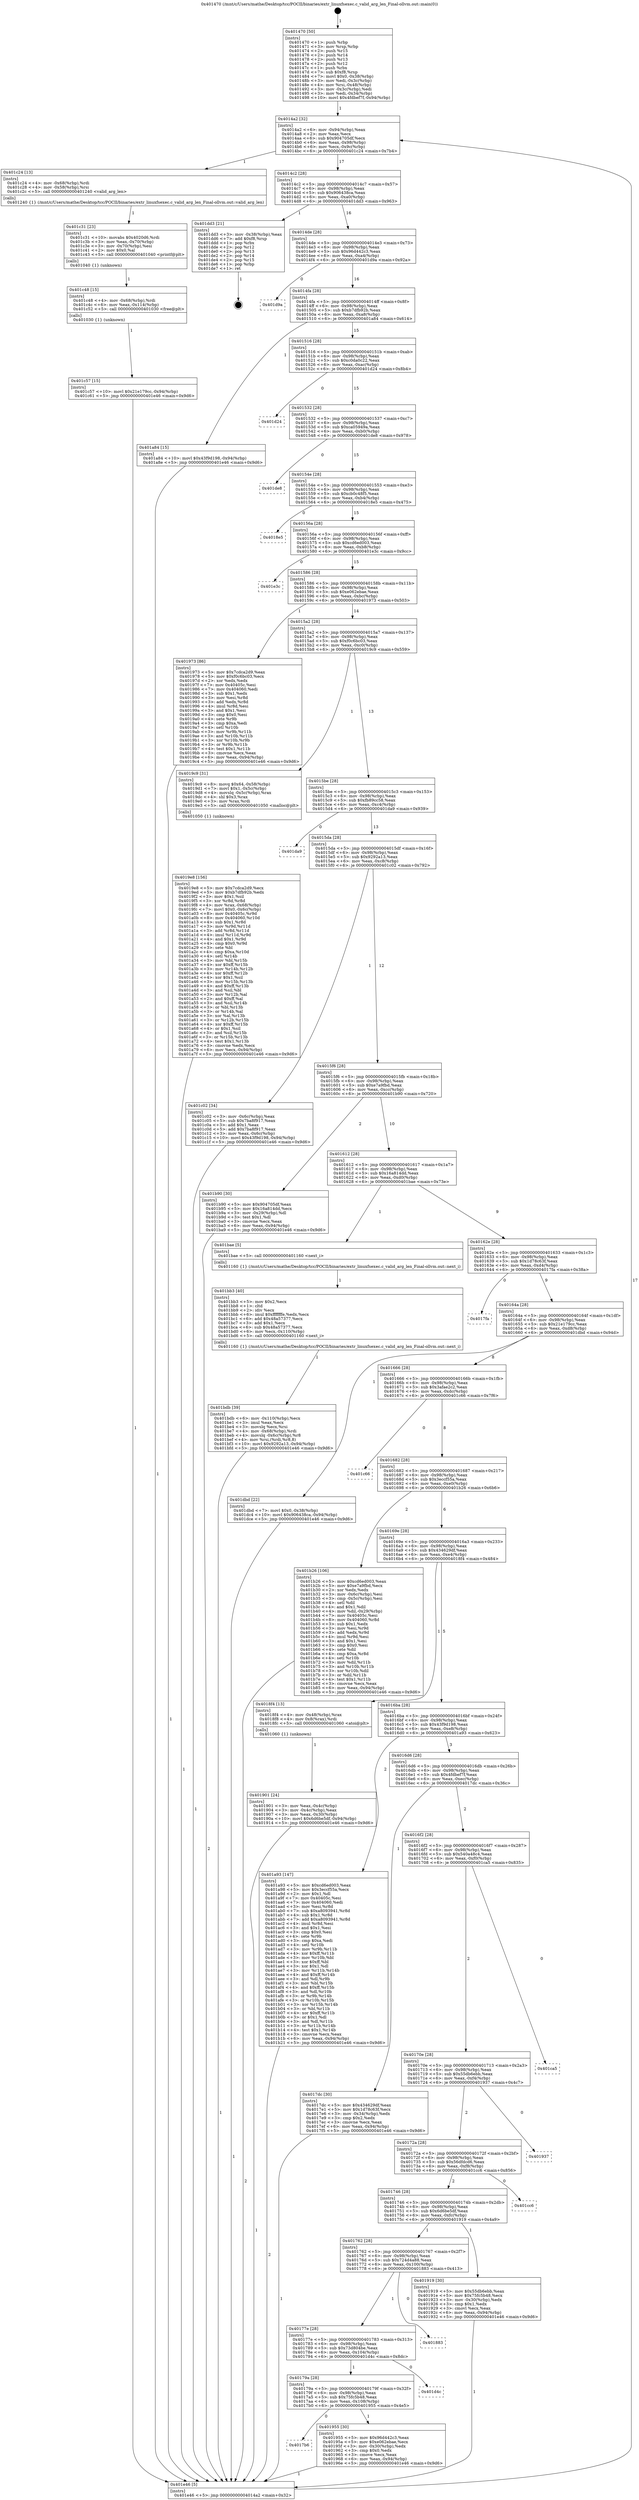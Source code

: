 digraph "0x401470" {
  label = "0x401470 (/mnt/c/Users/mathe/Desktop/tcc/POCII/binaries/extr_linuxfsexec.c_valid_arg_len_Final-ollvm.out::main(0))"
  labelloc = "t"
  node[shape=record]

  Entry [label="",width=0.3,height=0.3,shape=circle,fillcolor=black,style=filled]
  "0x4014a2" [label="{
     0x4014a2 [32]\l
     | [instrs]\l
     &nbsp;&nbsp;0x4014a2 \<+6\>: mov -0x94(%rbp),%eax\l
     &nbsp;&nbsp;0x4014a8 \<+2\>: mov %eax,%ecx\l
     &nbsp;&nbsp;0x4014aa \<+6\>: sub $0x904705df,%ecx\l
     &nbsp;&nbsp;0x4014b0 \<+6\>: mov %eax,-0x98(%rbp)\l
     &nbsp;&nbsp;0x4014b6 \<+6\>: mov %ecx,-0x9c(%rbp)\l
     &nbsp;&nbsp;0x4014bc \<+6\>: je 0000000000401c24 \<main+0x7b4\>\l
  }"]
  "0x401c24" [label="{
     0x401c24 [13]\l
     | [instrs]\l
     &nbsp;&nbsp;0x401c24 \<+4\>: mov -0x68(%rbp),%rdi\l
     &nbsp;&nbsp;0x401c28 \<+4\>: mov -0x58(%rbp),%rsi\l
     &nbsp;&nbsp;0x401c2c \<+5\>: call 0000000000401240 \<valid_arg_len\>\l
     | [calls]\l
     &nbsp;&nbsp;0x401240 \{1\} (/mnt/c/Users/mathe/Desktop/tcc/POCII/binaries/extr_linuxfsexec.c_valid_arg_len_Final-ollvm.out::valid_arg_len)\l
  }"]
  "0x4014c2" [label="{
     0x4014c2 [28]\l
     | [instrs]\l
     &nbsp;&nbsp;0x4014c2 \<+5\>: jmp 00000000004014c7 \<main+0x57\>\l
     &nbsp;&nbsp;0x4014c7 \<+6\>: mov -0x98(%rbp),%eax\l
     &nbsp;&nbsp;0x4014cd \<+5\>: sub $0x906438ca,%eax\l
     &nbsp;&nbsp;0x4014d2 \<+6\>: mov %eax,-0xa0(%rbp)\l
     &nbsp;&nbsp;0x4014d8 \<+6\>: je 0000000000401dd3 \<main+0x963\>\l
  }"]
  Exit [label="",width=0.3,height=0.3,shape=circle,fillcolor=black,style=filled,peripheries=2]
  "0x401dd3" [label="{
     0x401dd3 [21]\l
     | [instrs]\l
     &nbsp;&nbsp;0x401dd3 \<+3\>: mov -0x38(%rbp),%eax\l
     &nbsp;&nbsp;0x401dd6 \<+7\>: add $0xf8,%rsp\l
     &nbsp;&nbsp;0x401ddd \<+1\>: pop %rbx\l
     &nbsp;&nbsp;0x401dde \<+2\>: pop %r12\l
     &nbsp;&nbsp;0x401de0 \<+2\>: pop %r13\l
     &nbsp;&nbsp;0x401de2 \<+2\>: pop %r14\l
     &nbsp;&nbsp;0x401de4 \<+2\>: pop %r15\l
     &nbsp;&nbsp;0x401de6 \<+1\>: pop %rbp\l
     &nbsp;&nbsp;0x401de7 \<+1\>: ret\l
  }"]
  "0x4014de" [label="{
     0x4014de [28]\l
     | [instrs]\l
     &nbsp;&nbsp;0x4014de \<+5\>: jmp 00000000004014e3 \<main+0x73\>\l
     &nbsp;&nbsp;0x4014e3 \<+6\>: mov -0x98(%rbp),%eax\l
     &nbsp;&nbsp;0x4014e9 \<+5\>: sub $0x96d442c3,%eax\l
     &nbsp;&nbsp;0x4014ee \<+6\>: mov %eax,-0xa4(%rbp)\l
     &nbsp;&nbsp;0x4014f4 \<+6\>: je 0000000000401d9a \<main+0x92a\>\l
  }"]
  "0x401c57" [label="{
     0x401c57 [15]\l
     | [instrs]\l
     &nbsp;&nbsp;0x401c57 \<+10\>: movl $0x21e179cc,-0x94(%rbp)\l
     &nbsp;&nbsp;0x401c61 \<+5\>: jmp 0000000000401e46 \<main+0x9d6\>\l
  }"]
  "0x401d9a" [label="{
     0x401d9a\l
  }", style=dashed]
  "0x4014fa" [label="{
     0x4014fa [28]\l
     | [instrs]\l
     &nbsp;&nbsp;0x4014fa \<+5\>: jmp 00000000004014ff \<main+0x8f\>\l
     &nbsp;&nbsp;0x4014ff \<+6\>: mov -0x98(%rbp),%eax\l
     &nbsp;&nbsp;0x401505 \<+5\>: sub $0xb7dfb92b,%eax\l
     &nbsp;&nbsp;0x40150a \<+6\>: mov %eax,-0xa8(%rbp)\l
     &nbsp;&nbsp;0x401510 \<+6\>: je 0000000000401a84 \<main+0x614\>\l
  }"]
  "0x401c48" [label="{
     0x401c48 [15]\l
     | [instrs]\l
     &nbsp;&nbsp;0x401c48 \<+4\>: mov -0x68(%rbp),%rdi\l
     &nbsp;&nbsp;0x401c4c \<+6\>: mov %eax,-0x114(%rbp)\l
     &nbsp;&nbsp;0x401c52 \<+5\>: call 0000000000401030 \<free@plt\>\l
     | [calls]\l
     &nbsp;&nbsp;0x401030 \{1\} (unknown)\l
  }"]
  "0x401a84" [label="{
     0x401a84 [15]\l
     | [instrs]\l
     &nbsp;&nbsp;0x401a84 \<+10\>: movl $0x43f9d198,-0x94(%rbp)\l
     &nbsp;&nbsp;0x401a8e \<+5\>: jmp 0000000000401e46 \<main+0x9d6\>\l
  }"]
  "0x401516" [label="{
     0x401516 [28]\l
     | [instrs]\l
     &nbsp;&nbsp;0x401516 \<+5\>: jmp 000000000040151b \<main+0xab\>\l
     &nbsp;&nbsp;0x40151b \<+6\>: mov -0x98(%rbp),%eax\l
     &nbsp;&nbsp;0x401521 \<+5\>: sub $0xc0da0c22,%eax\l
     &nbsp;&nbsp;0x401526 \<+6\>: mov %eax,-0xac(%rbp)\l
     &nbsp;&nbsp;0x40152c \<+6\>: je 0000000000401d24 \<main+0x8b4\>\l
  }"]
  "0x401c31" [label="{
     0x401c31 [23]\l
     | [instrs]\l
     &nbsp;&nbsp;0x401c31 \<+10\>: movabs $0x4020d6,%rdi\l
     &nbsp;&nbsp;0x401c3b \<+3\>: mov %eax,-0x70(%rbp)\l
     &nbsp;&nbsp;0x401c3e \<+3\>: mov -0x70(%rbp),%esi\l
     &nbsp;&nbsp;0x401c41 \<+2\>: mov $0x0,%al\l
     &nbsp;&nbsp;0x401c43 \<+5\>: call 0000000000401040 \<printf@plt\>\l
     | [calls]\l
     &nbsp;&nbsp;0x401040 \{1\} (unknown)\l
  }"]
  "0x401d24" [label="{
     0x401d24\l
  }", style=dashed]
  "0x401532" [label="{
     0x401532 [28]\l
     | [instrs]\l
     &nbsp;&nbsp;0x401532 \<+5\>: jmp 0000000000401537 \<main+0xc7\>\l
     &nbsp;&nbsp;0x401537 \<+6\>: mov -0x98(%rbp),%eax\l
     &nbsp;&nbsp;0x40153d \<+5\>: sub $0xca05949a,%eax\l
     &nbsp;&nbsp;0x401542 \<+6\>: mov %eax,-0xb0(%rbp)\l
     &nbsp;&nbsp;0x401548 \<+6\>: je 0000000000401de8 \<main+0x978\>\l
  }"]
  "0x401bdb" [label="{
     0x401bdb [39]\l
     | [instrs]\l
     &nbsp;&nbsp;0x401bdb \<+6\>: mov -0x110(%rbp),%ecx\l
     &nbsp;&nbsp;0x401be1 \<+3\>: imul %eax,%ecx\l
     &nbsp;&nbsp;0x401be4 \<+3\>: movslq %ecx,%rsi\l
     &nbsp;&nbsp;0x401be7 \<+4\>: mov -0x68(%rbp),%rdi\l
     &nbsp;&nbsp;0x401beb \<+4\>: movslq -0x6c(%rbp),%r8\l
     &nbsp;&nbsp;0x401bef \<+4\>: mov %rsi,(%rdi,%r8,8)\l
     &nbsp;&nbsp;0x401bf3 \<+10\>: movl $0x9292a13,-0x94(%rbp)\l
     &nbsp;&nbsp;0x401bfd \<+5\>: jmp 0000000000401e46 \<main+0x9d6\>\l
  }"]
  "0x401de8" [label="{
     0x401de8\l
  }", style=dashed]
  "0x40154e" [label="{
     0x40154e [28]\l
     | [instrs]\l
     &nbsp;&nbsp;0x40154e \<+5\>: jmp 0000000000401553 \<main+0xe3\>\l
     &nbsp;&nbsp;0x401553 \<+6\>: mov -0x98(%rbp),%eax\l
     &nbsp;&nbsp;0x401559 \<+5\>: sub $0xcb0c48f5,%eax\l
     &nbsp;&nbsp;0x40155e \<+6\>: mov %eax,-0xb4(%rbp)\l
     &nbsp;&nbsp;0x401564 \<+6\>: je 00000000004018e5 \<main+0x475\>\l
  }"]
  "0x401bb3" [label="{
     0x401bb3 [40]\l
     | [instrs]\l
     &nbsp;&nbsp;0x401bb3 \<+5\>: mov $0x2,%ecx\l
     &nbsp;&nbsp;0x401bb8 \<+1\>: cltd\l
     &nbsp;&nbsp;0x401bb9 \<+2\>: idiv %ecx\l
     &nbsp;&nbsp;0x401bbb \<+6\>: imul $0xfffffffe,%edx,%ecx\l
     &nbsp;&nbsp;0x401bc1 \<+6\>: add $0x48a57377,%ecx\l
     &nbsp;&nbsp;0x401bc7 \<+3\>: add $0x1,%ecx\l
     &nbsp;&nbsp;0x401bca \<+6\>: sub $0x48a57377,%ecx\l
     &nbsp;&nbsp;0x401bd0 \<+6\>: mov %ecx,-0x110(%rbp)\l
     &nbsp;&nbsp;0x401bd6 \<+5\>: call 0000000000401160 \<next_i\>\l
     | [calls]\l
     &nbsp;&nbsp;0x401160 \{1\} (/mnt/c/Users/mathe/Desktop/tcc/POCII/binaries/extr_linuxfsexec.c_valid_arg_len_Final-ollvm.out::next_i)\l
  }"]
  "0x4018e5" [label="{
     0x4018e5\l
  }", style=dashed]
  "0x40156a" [label="{
     0x40156a [28]\l
     | [instrs]\l
     &nbsp;&nbsp;0x40156a \<+5\>: jmp 000000000040156f \<main+0xff\>\l
     &nbsp;&nbsp;0x40156f \<+6\>: mov -0x98(%rbp),%eax\l
     &nbsp;&nbsp;0x401575 \<+5\>: sub $0xcd6ed003,%eax\l
     &nbsp;&nbsp;0x40157a \<+6\>: mov %eax,-0xb8(%rbp)\l
     &nbsp;&nbsp;0x401580 \<+6\>: je 0000000000401e3c \<main+0x9cc\>\l
  }"]
  "0x4019e8" [label="{
     0x4019e8 [156]\l
     | [instrs]\l
     &nbsp;&nbsp;0x4019e8 \<+5\>: mov $0x7cdca2d9,%ecx\l
     &nbsp;&nbsp;0x4019ed \<+5\>: mov $0xb7dfb92b,%edx\l
     &nbsp;&nbsp;0x4019f2 \<+3\>: mov $0x1,%sil\l
     &nbsp;&nbsp;0x4019f5 \<+3\>: xor %r8d,%r8d\l
     &nbsp;&nbsp;0x4019f8 \<+4\>: mov %rax,-0x68(%rbp)\l
     &nbsp;&nbsp;0x4019fc \<+7\>: movl $0x0,-0x6c(%rbp)\l
     &nbsp;&nbsp;0x401a03 \<+8\>: mov 0x40405c,%r9d\l
     &nbsp;&nbsp;0x401a0b \<+8\>: mov 0x404060,%r10d\l
     &nbsp;&nbsp;0x401a13 \<+4\>: sub $0x1,%r8d\l
     &nbsp;&nbsp;0x401a17 \<+3\>: mov %r9d,%r11d\l
     &nbsp;&nbsp;0x401a1a \<+3\>: add %r8d,%r11d\l
     &nbsp;&nbsp;0x401a1d \<+4\>: imul %r11d,%r9d\l
     &nbsp;&nbsp;0x401a21 \<+4\>: and $0x1,%r9d\l
     &nbsp;&nbsp;0x401a25 \<+4\>: cmp $0x0,%r9d\l
     &nbsp;&nbsp;0x401a29 \<+3\>: sete %bl\l
     &nbsp;&nbsp;0x401a2c \<+4\>: cmp $0xa,%r10d\l
     &nbsp;&nbsp;0x401a30 \<+4\>: setl %r14b\l
     &nbsp;&nbsp;0x401a34 \<+3\>: mov %bl,%r15b\l
     &nbsp;&nbsp;0x401a37 \<+4\>: xor $0xff,%r15b\l
     &nbsp;&nbsp;0x401a3b \<+3\>: mov %r14b,%r12b\l
     &nbsp;&nbsp;0x401a3e \<+4\>: xor $0xff,%r12b\l
     &nbsp;&nbsp;0x401a42 \<+4\>: xor $0x1,%sil\l
     &nbsp;&nbsp;0x401a46 \<+3\>: mov %r15b,%r13b\l
     &nbsp;&nbsp;0x401a49 \<+4\>: and $0xff,%r13b\l
     &nbsp;&nbsp;0x401a4d \<+3\>: and %sil,%bl\l
     &nbsp;&nbsp;0x401a50 \<+3\>: mov %r12b,%al\l
     &nbsp;&nbsp;0x401a53 \<+2\>: and $0xff,%al\l
     &nbsp;&nbsp;0x401a55 \<+3\>: and %sil,%r14b\l
     &nbsp;&nbsp;0x401a58 \<+3\>: or %bl,%r13b\l
     &nbsp;&nbsp;0x401a5b \<+3\>: or %r14b,%al\l
     &nbsp;&nbsp;0x401a5e \<+3\>: xor %al,%r13b\l
     &nbsp;&nbsp;0x401a61 \<+3\>: or %r12b,%r15b\l
     &nbsp;&nbsp;0x401a64 \<+4\>: xor $0xff,%r15b\l
     &nbsp;&nbsp;0x401a68 \<+4\>: or $0x1,%sil\l
     &nbsp;&nbsp;0x401a6c \<+3\>: and %sil,%r15b\l
     &nbsp;&nbsp;0x401a6f \<+3\>: or %r15b,%r13b\l
     &nbsp;&nbsp;0x401a72 \<+4\>: test $0x1,%r13b\l
     &nbsp;&nbsp;0x401a76 \<+3\>: cmovne %edx,%ecx\l
     &nbsp;&nbsp;0x401a79 \<+6\>: mov %ecx,-0x94(%rbp)\l
     &nbsp;&nbsp;0x401a7f \<+5\>: jmp 0000000000401e46 \<main+0x9d6\>\l
  }"]
  "0x401e3c" [label="{
     0x401e3c\l
  }", style=dashed]
  "0x401586" [label="{
     0x401586 [28]\l
     | [instrs]\l
     &nbsp;&nbsp;0x401586 \<+5\>: jmp 000000000040158b \<main+0x11b\>\l
     &nbsp;&nbsp;0x40158b \<+6\>: mov -0x98(%rbp),%eax\l
     &nbsp;&nbsp;0x401591 \<+5\>: sub $0xe062ebae,%eax\l
     &nbsp;&nbsp;0x401596 \<+6\>: mov %eax,-0xbc(%rbp)\l
     &nbsp;&nbsp;0x40159c \<+6\>: je 0000000000401973 \<main+0x503\>\l
  }"]
  "0x4017b6" [label="{
     0x4017b6\l
  }", style=dashed]
  "0x401973" [label="{
     0x401973 [86]\l
     | [instrs]\l
     &nbsp;&nbsp;0x401973 \<+5\>: mov $0x7cdca2d9,%eax\l
     &nbsp;&nbsp;0x401978 \<+5\>: mov $0xf0c6bc03,%ecx\l
     &nbsp;&nbsp;0x40197d \<+2\>: xor %edx,%edx\l
     &nbsp;&nbsp;0x40197f \<+7\>: mov 0x40405c,%esi\l
     &nbsp;&nbsp;0x401986 \<+7\>: mov 0x404060,%edi\l
     &nbsp;&nbsp;0x40198d \<+3\>: sub $0x1,%edx\l
     &nbsp;&nbsp;0x401990 \<+3\>: mov %esi,%r8d\l
     &nbsp;&nbsp;0x401993 \<+3\>: add %edx,%r8d\l
     &nbsp;&nbsp;0x401996 \<+4\>: imul %r8d,%esi\l
     &nbsp;&nbsp;0x40199a \<+3\>: and $0x1,%esi\l
     &nbsp;&nbsp;0x40199d \<+3\>: cmp $0x0,%esi\l
     &nbsp;&nbsp;0x4019a0 \<+4\>: sete %r9b\l
     &nbsp;&nbsp;0x4019a4 \<+3\>: cmp $0xa,%edi\l
     &nbsp;&nbsp;0x4019a7 \<+4\>: setl %r10b\l
     &nbsp;&nbsp;0x4019ab \<+3\>: mov %r9b,%r11b\l
     &nbsp;&nbsp;0x4019ae \<+3\>: and %r10b,%r11b\l
     &nbsp;&nbsp;0x4019b1 \<+3\>: xor %r10b,%r9b\l
     &nbsp;&nbsp;0x4019b4 \<+3\>: or %r9b,%r11b\l
     &nbsp;&nbsp;0x4019b7 \<+4\>: test $0x1,%r11b\l
     &nbsp;&nbsp;0x4019bb \<+3\>: cmovne %ecx,%eax\l
     &nbsp;&nbsp;0x4019be \<+6\>: mov %eax,-0x94(%rbp)\l
     &nbsp;&nbsp;0x4019c4 \<+5\>: jmp 0000000000401e46 \<main+0x9d6\>\l
  }"]
  "0x4015a2" [label="{
     0x4015a2 [28]\l
     | [instrs]\l
     &nbsp;&nbsp;0x4015a2 \<+5\>: jmp 00000000004015a7 \<main+0x137\>\l
     &nbsp;&nbsp;0x4015a7 \<+6\>: mov -0x98(%rbp),%eax\l
     &nbsp;&nbsp;0x4015ad \<+5\>: sub $0xf0c6bc03,%eax\l
     &nbsp;&nbsp;0x4015b2 \<+6\>: mov %eax,-0xc0(%rbp)\l
     &nbsp;&nbsp;0x4015b8 \<+6\>: je 00000000004019c9 \<main+0x559\>\l
  }"]
  "0x401955" [label="{
     0x401955 [30]\l
     | [instrs]\l
     &nbsp;&nbsp;0x401955 \<+5\>: mov $0x96d442c3,%eax\l
     &nbsp;&nbsp;0x40195a \<+5\>: mov $0xe062ebae,%ecx\l
     &nbsp;&nbsp;0x40195f \<+3\>: mov -0x30(%rbp),%edx\l
     &nbsp;&nbsp;0x401962 \<+3\>: cmp $0x0,%edx\l
     &nbsp;&nbsp;0x401965 \<+3\>: cmove %ecx,%eax\l
     &nbsp;&nbsp;0x401968 \<+6\>: mov %eax,-0x94(%rbp)\l
     &nbsp;&nbsp;0x40196e \<+5\>: jmp 0000000000401e46 \<main+0x9d6\>\l
  }"]
  "0x4019c9" [label="{
     0x4019c9 [31]\l
     | [instrs]\l
     &nbsp;&nbsp;0x4019c9 \<+8\>: movq $0x64,-0x58(%rbp)\l
     &nbsp;&nbsp;0x4019d1 \<+7\>: movl $0x1,-0x5c(%rbp)\l
     &nbsp;&nbsp;0x4019d8 \<+4\>: movslq -0x5c(%rbp),%rax\l
     &nbsp;&nbsp;0x4019dc \<+4\>: shl $0x3,%rax\l
     &nbsp;&nbsp;0x4019e0 \<+3\>: mov %rax,%rdi\l
     &nbsp;&nbsp;0x4019e3 \<+5\>: call 0000000000401050 \<malloc@plt\>\l
     | [calls]\l
     &nbsp;&nbsp;0x401050 \{1\} (unknown)\l
  }"]
  "0x4015be" [label="{
     0x4015be [28]\l
     | [instrs]\l
     &nbsp;&nbsp;0x4015be \<+5\>: jmp 00000000004015c3 \<main+0x153\>\l
     &nbsp;&nbsp;0x4015c3 \<+6\>: mov -0x98(%rbp),%eax\l
     &nbsp;&nbsp;0x4015c9 \<+5\>: sub $0xfb89cc58,%eax\l
     &nbsp;&nbsp;0x4015ce \<+6\>: mov %eax,-0xc4(%rbp)\l
     &nbsp;&nbsp;0x4015d4 \<+6\>: je 0000000000401da9 \<main+0x939\>\l
  }"]
  "0x40179a" [label="{
     0x40179a [28]\l
     | [instrs]\l
     &nbsp;&nbsp;0x40179a \<+5\>: jmp 000000000040179f \<main+0x32f\>\l
     &nbsp;&nbsp;0x40179f \<+6\>: mov -0x98(%rbp),%eax\l
     &nbsp;&nbsp;0x4017a5 \<+5\>: sub $0x75fc5b48,%eax\l
     &nbsp;&nbsp;0x4017aa \<+6\>: mov %eax,-0x108(%rbp)\l
     &nbsp;&nbsp;0x4017b0 \<+6\>: je 0000000000401955 \<main+0x4e5\>\l
  }"]
  "0x401da9" [label="{
     0x401da9\l
  }", style=dashed]
  "0x4015da" [label="{
     0x4015da [28]\l
     | [instrs]\l
     &nbsp;&nbsp;0x4015da \<+5\>: jmp 00000000004015df \<main+0x16f\>\l
     &nbsp;&nbsp;0x4015df \<+6\>: mov -0x98(%rbp),%eax\l
     &nbsp;&nbsp;0x4015e5 \<+5\>: sub $0x9292a13,%eax\l
     &nbsp;&nbsp;0x4015ea \<+6\>: mov %eax,-0xc8(%rbp)\l
     &nbsp;&nbsp;0x4015f0 \<+6\>: je 0000000000401c02 \<main+0x792\>\l
  }"]
  "0x401d4c" [label="{
     0x401d4c\l
  }", style=dashed]
  "0x401c02" [label="{
     0x401c02 [34]\l
     | [instrs]\l
     &nbsp;&nbsp;0x401c02 \<+3\>: mov -0x6c(%rbp),%eax\l
     &nbsp;&nbsp;0x401c05 \<+5\>: sub $0x7ba8f917,%eax\l
     &nbsp;&nbsp;0x401c0a \<+3\>: add $0x1,%eax\l
     &nbsp;&nbsp;0x401c0d \<+5\>: add $0x7ba8f917,%eax\l
     &nbsp;&nbsp;0x401c12 \<+3\>: mov %eax,-0x6c(%rbp)\l
     &nbsp;&nbsp;0x401c15 \<+10\>: movl $0x43f9d198,-0x94(%rbp)\l
     &nbsp;&nbsp;0x401c1f \<+5\>: jmp 0000000000401e46 \<main+0x9d6\>\l
  }"]
  "0x4015f6" [label="{
     0x4015f6 [28]\l
     | [instrs]\l
     &nbsp;&nbsp;0x4015f6 \<+5\>: jmp 00000000004015fb \<main+0x18b\>\l
     &nbsp;&nbsp;0x4015fb \<+6\>: mov -0x98(%rbp),%eax\l
     &nbsp;&nbsp;0x401601 \<+5\>: sub $0xe7a9fbd,%eax\l
     &nbsp;&nbsp;0x401606 \<+6\>: mov %eax,-0xcc(%rbp)\l
     &nbsp;&nbsp;0x40160c \<+6\>: je 0000000000401b90 \<main+0x720\>\l
  }"]
  "0x40177e" [label="{
     0x40177e [28]\l
     | [instrs]\l
     &nbsp;&nbsp;0x40177e \<+5\>: jmp 0000000000401783 \<main+0x313\>\l
     &nbsp;&nbsp;0x401783 \<+6\>: mov -0x98(%rbp),%eax\l
     &nbsp;&nbsp;0x401789 \<+5\>: sub $0x73d804be,%eax\l
     &nbsp;&nbsp;0x40178e \<+6\>: mov %eax,-0x104(%rbp)\l
     &nbsp;&nbsp;0x401794 \<+6\>: je 0000000000401d4c \<main+0x8dc\>\l
  }"]
  "0x401b90" [label="{
     0x401b90 [30]\l
     | [instrs]\l
     &nbsp;&nbsp;0x401b90 \<+5\>: mov $0x904705df,%eax\l
     &nbsp;&nbsp;0x401b95 \<+5\>: mov $0x16a814dd,%ecx\l
     &nbsp;&nbsp;0x401b9a \<+3\>: mov -0x29(%rbp),%dl\l
     &nbsp;&nbsp;0x401b9d \<+3\>: test $0x1,%dl\l
     &nbsp;&nbsp;0x401ba0 \<+3\>: cmovne %ecx,%eax\l
     &nbsp;&nbsp;0x401ba3 \<+6\>: mov %eax,-0x94(%rbp)\l
     &nbsp;&nbsp;0x401ba9 \<+5\>: jmp 0000000000401e46 \<main+0x9d6\>\l
  }"]
  "0x401612" [label="{
     0x401612 [28]\l
     | [instrs]\l
     &nbsp;&nbsp;0x401612 \<+5\>: jmp 0000000000401617 \<main+0x1a7\>\l
     &nbsp;&nbsp;0x401617 \<+6\>: mov -0x98(%rbp),%eax\l
     &nbsp;&nbsp;0x40161d \<+5\>: sub $0x16a814dd,%eax\l
     &nbsp;&nbsp;0x401622 \<+6\>: mov %eax,-0xd0(%rbp)\l
     &nbsp;&nbsp;0x401628 \<+6\>: je 0000000000401bae \<main+0x73e\>\l
  }"]
  "0x401883" [label="{
     0x401883\l
  }", style=dashed]
  "0x401bae" [label="{
     0x401bae [5]\l
     | [instrs]\l
     &nbsp;&nbsp;0x401bae \<+5\>: call 0000000000401160 \<next_i\>\l
     | [calls]\l
     &nbsp;&nbsp;0x401160 \{1\} (/mnt/c/Users/mathe/Desktop/tcc/POCII/binaries/extr_linuxfsexec.c_valid_arg_len_Final-ollvm.out::next_i)\l
  }"]
  "0x40162e" [label="{
     0x40162e [28]\l
     | [instrs]\l
     &nbsp;&nbsp;0x40162e \<+5\>: jmp 0000000000401633 \<main+0x1c3\>\l
     &nbsp;&nbsp;0x401633 \<+6\>: mov -0x98(%rbp),%eax\l
     &nbsp;&nbsp;0x401639 \<+5\>: sub $0x1d78c63f,%eax\l
     &nbsp;&nbsp;0x40163e \<+6\>: mov %eax,-0xd4(%rbp)\l
     &nbsp;&nbsp;0x401644 \<+6\>: je 00000000004017fa \<main+0x38a\>\l
  }"]
  "0x401762" [label="{
     0x401762 [28]\l
     | [instrs]\l
     &nbsp;&nbsp;0x401762 \<+5\>: jmp 0000000000401767 \<main+0x2f7\>\l
     &nbsp;&nbsp;0x401767 \<+6\>: mov -0x98(%rbp),%eax\l
     &nbsp;&nbsp;0x40176d \<+5\>: sub $0x724d4a88,%eax\l
     &nbsp;&nbsp;0x401772 \<+6\>: mov %eax,-0x100(%rbp)\l
     &nbsp;&nbsp;0x401778 \<+6\>: je 0000000000401883 \<main+0x413\>\l
  }"]
  "0x4017fa" [label="{
     0x4017fa\l
  }", style=dashed]
  "0x40164a" [label="{
     0x40164a [28]\l
     | [instrs]\l
     &nbsp;&nbsp;0x40164a \<+5\>: jmp 000000000040164f \<main+0x1df\>\l
     &nbsp;&nbsp;0x40164f \<+6\>: mov -0x98(%rbp),%eax\l
     &nbsp;&nbsp;0x401655 \<+5\>: sub $0x21e179cc,%eax\l
     &nbsp;&nbsp;0x40165a \<+6\>: mov %eax,-0xd8(%rbp)\l
     &nbsp;&nbsp;0x401660 \<+6\>: je 0000000000401dbd \<main+0x94d\>\l
  }"]
  "0x401919" [label="{
     0x401919 [30]\l
     | [instrs]\l
     &nbsp;&nbsp;0x401919 \<+5\>: mov $0x55db6ebb,%eax\l
     &nbsp;&nbsp;0x40191e \<+5\>: mov $0x75fc5b48,%ecx\l
     &nbsp;&nbsp;0x401923 \<+3\>: mov -0x30(%rbp),%edx\l
     &nbsp;&nbsp;0x401926 \<+3\>: cmp $0x1,%edx\l
     &nbsp;&nbsp;0x401929 \<+3\>: cmovl %ecx,%eax\l
     &nbsp;&nbsp;0x40192c \<+6\>: mov %eax,-0x94(%rbp)\l
     &nbsp;&nbsp;0x401932 \<+5\>: jmp 0000000000401e46 \<main+0x9d6\>\l
  }"]
  "0x401dbd" [label="{
     0x401dbd [22]\l
     | [instrs]\l
     &nbsp;&nbsp;0x401dbd \<+7\>: movl $0x0,-0x38(%rbp)\l
     &nbsp;&nbsp;0x401dc4 \<+10\>: movl $0x906438ca,-0x94(%rbp)\l
     &nbsp;&nbsp;0x401dce \<+5\>: jmp 0000000000401e46 \<main+0x9d6\>\l
  }"]
  "0x401666" [label="{
     0x401666 [28]\l
     | [instrs]\l
     &nbsp;&nbsp;0x401666 \<+5\>: jmp 000000000040166b \<main+0x1fb\>\l
     &nbsp;&nbsp;0x40166b \<+6\>: mov -0x98(%rbp),%eax\l
     &nbsp;&nbsp;0x401671 \<+5\>: sub $0x3afae2c2,%eax\l
     &nbsp;&nbsp;0x401676 \<+6\>: mov %eax,-0xdc(%rbp)\l
     &nbsp;&nbsp;0x40167c \<+6\>: je 0000000000401c66 \<main+0x7f6\>\l
  }"]
  "0x401746" [label="{
     0x401746 [28]\l
     | [instrs]\l
     &nbsp;&nbsp;0x401746 \<+5\>: jmp 000000000040174b \<main+0x2db\>\l
     &nbsp;&nbsp;0x40174b \<+6\>: mov -0x98(%rbp),%eax\l
     &nbsp;&nbsp;0x401751 \<+5\>: sub $0x6d6be5df,%eax\l
     &nbsp;&nbsp;0x401756 \<+6\>: mov %eax,-0xfc(%rbp)\l
     &nbsp;&nbsp;0x40175c \<+6\>: je 0000000000401919 \<main+0x4a9\>\l
  }"]
  "0x401c66" [label="{
     0x401c66\l
  }", style=dashed]
  "0x401682" [label="{
     0x401682 [28]\l
     | [instrs]\l
     &nbsp;&nbsp;0x401682 \<+5\>: jmp 0000000000401687 \<main+0x217\>\l
     &nbsp;&nbsp;0x401687 \<+6\>: mov -0x98(%rbp),%eax\l
     &nbsp;&nbsp;0x40168d \<+5\>: sub $0x3eccf55a,%eax\l
     &nbsp;&nbsp;0x401692 \<+6\>: mov %eax,-0xe0(%rbp)\l
     &nbsp;&nbsp;0x401698 \<+6\>: je 0000000000401b26 \<main+0x6b6\>\l
  }"]
  "0x401cc6" [label="{
     0x401cc6\l
  }", style=dashed]
  "0x401b26" [label="{
     0x401b26 [106]\l
     | [instrs]\l
     &nbsp;&nbsp;0x401b26 \<+5\>: mov $0xcd6ed003,%eax\l
     &nbsp;&nbsp;0x401b2b \<+5\>: mov $0xe7a9fbd,%ecx\l
     &nbsp;&nbsp;0x401b30 \<+2\>: xor %edx,%edx\l
     &nbsp;&nbsp;0x401b32 \<+3\>: mov -0x6c(%rbp),%esi\l
     &nbsp;&nbsp;0x401b35 \<+3\>: cmp -0x5c(%rbp),%esi\l
     &nbsp;&nbsp;0x401b38 \<+4\>: setl %dil\l
     &nbsp;&nbsp;0x401b3c \<+4\>: and $0x1,%dil\l
     &nbsp;&nbsp;0x401b40 \<+4\>: mov %dil,-0x29(%rbp)\l
     &nbsp;&nbsp;0x401b44 \<+7\>: mov 0x40405c,%esi\l
     &nbsp;&nbsp;0x401b4b \<+8\>: mov 0x404060,%r8d\l
     &nbsp;&nbsp;0x401b53 \<+3\>: sub $0x1,%edx\l
     &nbsp;&nbsp;0x401b56 \<+3\>: mov %esi,%r9d\l
     &nbsp;&nbsp;0x401b59 \<+3\>: add %edx,%r9d\l
     &nbsp;&nbsp;0x401b5c \<+4\>: imul %r9d,%esi\l
     &nbsp;&nbsp;0x401b60 \<+3\>: and $0x1,%esi\l
     &nbsp;&nbsp;0x401b63 \<+3\>: cmp $0x0,%esi\l
     &nbsp;&nbsp;0x401b66 \<+4\>: sete %dil\l
     &nbsp;&nbsp;0x401b6a \<+4\>: cmp $0xa,%r8d\l
     &nbsp;&nbsp;0x401b6e \<+4\>: setl %r10b\l
     &nbsp;&nbsp;0x401b72 \<+3\>: mov %dil,%r11b\l
     &nbsp;&nbsp;0x401b75 \<+3\>: and %r10b,%r11b\l
     &nbsp;&nbsp;0x401b78 \<+3\>: xor %r10b,%dil\l
     &nbsp;&nbsp;0x401b7b \<+3\>: or %dil,%r11b\l
     &nbsp;&nbsp;0x401b7e \<+4\>: test $0x1,%r11b\l
     &nbsp;&nbsp;0x401b82 \<+3\>: cmovne %ecx,%eax\l
     &nbsp;&nbsp;0x401b85 \<+6\>: mov %eax,-0x94(%rbp)\l
     &nbsp;&nbsp;0x401b8b \<+5\>: jmp 0000000000401e46 \<main+0x9d6\>\l
  }"]
  "0x40169e" [label="{
     0x40169e [28]\l
     | [instrs]\l
     &nbsp;&nbsp;0x40169e \<+5\>: jmp 00000000004016a3 \<main+0x233\>\l
     &nbsp;&nbsp;0x4016a3 \<+6\>: mov -0x98(%rbp),%eax\l
     &nbsp;&nbsp;0x4016a9 \<+5\>: sub $0x434629df,%eax\l
     &nbsp;&nbsp;0x4016ae \<+6\>: mov %eax,-0xe4(%rbp)\l
     &nbsp;&nbsp;0x4016b4 \<+6\>: je 00000000004018f4 \<main+0x484\>\l
  }"]
  "0x40172a" [label="{
     0x40172a [28]\l
     | [instrs]\l
     &nbsp;&nbsp;0x40172a \<+5\>: jmp 000000000040172f \<main+0x2bf\>\l
     &nbsp;&nbsp;0x40172f \<+6\>: mov -0x98(%rbp),%eax\l
     &nbsp;&nbsp;0x401735 \<+5\>: sub $0x56dfdcd6,%eax\l
     &nbsp;&nbsp;0x40173a \<+6\>: mov %eax,-0xf8(%rbp)\l
     &nbsp;&nbsp;0x401740 \<+6\>: je 0000000000401cc6 \<main+0x856\>\l
  }"]
  "0x4018f4" [label="{
     0x4018f4 [13]\l
     | [instrs]\l
     &nbsp;&nbsp;0x4018f4 \<+4\>: mov -0x48(%rbp),%rax\l
     &nbsp;&nbsp;0x4018f8 \<+4\>: mov 0x8(%rax),%rdi\l
     &nbsp;&nbsp;0x4018fc \<+5\>: call 0000000000401060 \<atoi@plt\>\l
     | [calls]\l
     &nbsp;&nbsp;0x401060 \{1\} (unknown)\l
  }"]
  "0x4016ba" [label="{
     0x4016ba [28]\l
     | [instrs]\l
     &nbsp;&nbsp;0x4016ba \<+5\>: jmp 00000000004016bf \<main+0x24f\>\l
     &nbsp;&nbsp;0x4016bf \<+6\>: mov -0x98(%rbp),%eax\l
     &nbsp;&nbsp;0x4016c5 \<+5\>: sub $0x43f9d198,%eax\l
     &nbsp;&nbsp;0x4016ca \<+6\>: mov %eax,-0xe8(%rbp)\l
     &nbsp;&nbsp;0x4016d0 \<+6\>: je 0000000000401a93 \<main+0x623\>\l
  }"]
  "0x401937" [label="{
     0x401937\l
  }", style=dashed]
  "0x401a93" [label="{
     0x401a93 [147]\l
     | [instrs]\l
     &nbsp;&nbsp;0x401a93 \<+5\>: mov $0xcd6ed003,%eax\l
     &nbsp;&nbsp;0x401a98 \<+5\>: mov $0x3eccf55a,%ecx\l
     &nbsp;&nbsp;0x401a9d \<+2\>: mov $0x1,%dl\l
     &nbsp;&nbsp;0x401a9f \<+7\>: mov 0x40405c,%esi\l
     &nbsp;&nbsp;0x401aa6 \<+7\>: mov 0x404060,%edi\l
     &nbsp;&nbsp;0x401aad \<+3\>: mov %esi,%r8d\l
     &nbsp;&nbsp;0x401ab0 \<+7\>: sub $0xa8093941,%r8d\l
     &nbsp;&nbsp;0x401ab7 \<+4\>: sub $0x1,%r8d\l
     &nbsp;&nbsp;0x401abb \<+7\>: add $0xa8093941,%r8d\l
     &nbsp;&nbsp;0x401ac2 \<+4\>: imul %r8d,%esi\l
     &nbsp;&nbsp;0x401ac6 \<+3\>: and $0x1,%esi\l
     &nbsp;&nbsp;0x401ac9 \<+3\>: cmp $0x0,%esi\l
     &nbsp;&nbsp;0x401acc \<+4\>: sete %r9b\l
     &nbsp;&nbsp;0x401ad0 \<+3\>: cmp $0xa,%edi\l
     &nbsp;&nbsp;0x401ad3 \<+4\>: setl %r10b\l
     &nbsp;&nbsp;0x401ad7 \<+3\>: mov %r9b,%r11b\l
     &nbsp;&nbsp;0x401ada \<+4\>: xor $0xff,%r11b\l
     &nbsp;&nbsp;0x401ade \<+3\>: mov %r10b,%bl\l
     &nbsp;&nbsp;0x401ae1 \<+3\>: xor $0xff,%bl\l
     &nbsp;&nbsp;0x401ae4 \<+3\>: xor $0x1,%dl\l
     &nbsp;&nbsp;0x401ae7 \<+3\>: mov %r11b,%r14b\l
     &nbsp;&nbsp;0x401aea \<+4\>: and $0xff,%r14b\l
     &nbsp;&nbsp;0x401aee \<+3\>: and %dl,%r9b\l
     &nbsp;&nbsp;0x401af1 \<+3\>: mov %bl,%r15b\l
     &nbsp;&nbsp;0x401af4 \<+4\>: and $0xff,%r15b\l
     &nbsp;&nbsp;0x401af8 \<+3\>: and %dl,%r10b\l
     &nbsp;&nbsp;0x401afb \<+3\>: or %r9b,%r14b\l
     &nbsp;&nbsp;0x401afe \<+3\>: or %r10b,%r15b\l
     &nbsp;&nbsp;0x401b01 \<+3\>: xor %r15b,%r14b\l
     &nbsp;&nbsp;0x401b04 \<+3\>: or %bl,%r11b\l
     &nbsp;&nbsp;0x401b07 \<+4\>: xor $0xff,%r11b\l
     &nbsp;&nbsp;0x401b0b \<+3\>: or $0x1,%dl\l
     &nbsp;&nbsp;0x401b0e \<+3\>: and %dl,%r11b\l
     &nbsp;&nbsp;0x401b11 \<+3\>: or %r11b,%r14b\l
     &nbsp;&nbsp;0x401b14 \<+4\>: test $0x1,%r14b\l
     &nbsp;&nbsp;0x401b18 \<+3\>: cmovne %ecx,%eax\l
     &nbsp;&nbsp;0x401b1b \<+6\>: mov %eax,-0x94(%rbp)\l
     &nbsp;&nbsp;0x401b21 \<+5\>: jmp 0000000000401e46 \<main+0x9d6\>\l
  }"]
  "0x4016d6" [label="{
     0x4016d6 [28]\l
     | [instrs]\l
     &nbsp;&nbsp;0x4016d6 \<+5\>: jmp 00000000004016db \<main+0x26b\>\l
     &nbsp;&nbsp;0x4016db \<+6\>: mov -0x98(%rbp),%eax\l
     &nbsp;&nbsp;0x4016e1 \<+5\>: sub $0x4fdbef7f,%eax\l
     &nbsp;&nbsp;0x4016e6 \<+6\>: mov %eax,-0xec(%rbp)\l
     &nbsp;&nbsp;0x4016ec \<+6\>: je 00000000004017dc \<main+0x36c\>\l
  }"]
  "0x40170e" [label="{
     0x40170e [28]\l
     | [instrs]\l
     &nbsp;&nbsp;0x40170e \<+5\>: jmp 0000000000401713 \<main+0x2a3\>\l
     &nbsp;&nbsp;0x401713 \<+6\>: mov -0x98(%rbp),%eax\l
     &nbsp;&nbsp;0x401719 \<+5\>: sub $0x55db6ebb,%eax\l
     &nbsp;&nbsp;0x40171e \<+6\>: mov %eax,-0xf4(%rbp)\l
     &nbsp;&nbsp;0x401724 \<+6\>: je 0000000000401937 \<main+0x4c7\>\l
  }"]
  "0x4017dc" [label="{
     0x4017dc [30]\l
     | [instrs]\l
     &nbsp;&nbsp;0x4017dc \<+5\>: mov $0x434629df,%eax\l
     &nbsp;&nbsp;0x4017e1 \<+5\>: mov $0x1d78c63f,%ecx\l
     &nbsp;&nbsp;0x4017e6 \<+3\>: mov -0x34(%rbp),%edx\l
     &nbsp;&nbsp;0x4017e9 \<+3\>: cmp $0x2,%edx\l
     &nbsp;&nbsp;0x4017ec \<+3\>: cmovne %ecx,%eax\l
     &nbsp;&nbsp;0x4017ef \<+6\>: mov %eax,-0x94(%rbp)\l
     &nbsp;&nbsp;0x4017f5 \<+5\>: jmp 0000000000401e46 \<main+0x9d6\>\l
  }"]
  "0x4016f2" [label="{
     0x4016f2 [28]\l
     | [instrs]\l
     &nbsp;&nbsp;0x4016f2 \<+5\>: jmp 00000000004016f7 \<main+0x287\>\l
     &nbsp;&nbsp;0x4016f7 \<+6\>: mov -0x98(%rbp),%eax\l
     &nbsp;&nbsp;0x4016fd \<+5\>: sub $0x540a48c4,%eax\l
     &nbsp;&nbsp;0x401702 \<+6\>: mov %eax,-0xf0(%rbp)\l
     &nbsp;&nbsp;0x401708 \<+6\>: je 0000000000401ca5 \<main+0x835\>\l
  }"]
  "0x401e46" [label="{
     0x401e46 [5]\l
     | [instrs]\l
     &nbsp;&nbsp;0x401e46 \<+5\>: jmp 00000000004014a2 \<main+0x32\>\l
  }"]
  "0x401470" [label="{
     0x401470 [50]\l
     | [instrs]\l
     &nbsp;&nbsp;0x401470 \<+1\>: push %rbp\l
     &nbsp;&nbsp;0x401471 \<+3\>: mov %rsp,%rbp\l
     &nbsp;&nbsp;0x401474 \<+2\>: push %r15\l
     &nbsp;&nbsp;0x401476 \<+2\>: push %r14\l
     &nbsp;&nbsp;0x401478 \<+2\>: push %r13\l
     &nbsp;&nbsp;0x40147a \<+2\>: push %r12\l
     &nbsp;&nbsp;0x40147c \<+1\>: push %rbx\l
     &nbsp;&nbsp;0x40147d \<+7\>: sub $0xf8,%rsp\l
     &nbsp;&nbsp;0x401484 \<+7\>: movl $0x0,-0x38(%rbp)\l
     &nbsp;&nbsp;0x40148b \<+3\>: mov %edi,-0x3c(%rbp)\l
     &nbsp;&nbsp;0x40148e \<+4\>: mov %rsi,-0x48(%rbp)\l
     &nbsp;&nbsp;0x401492 \<+3\>: mov -0x3c(%rbp),%edi\l
     &nbsp;&nbsp;0x401495 \<+3\>: mov %edi,-0x34(%rbp)\l
     &nbsp;&nbsp;0x401498 \<+10\>: movl $0x4fdbef7f,-0x94(%rbp)\l
  }"]
  "0x401901" [label="{
     0x401901 [24]\l
     | [instrs]\l
     &nbsp;&nbsp;0x401901 \<+3\>: mov %eax,-0x4c(%rbp)\l
     &nbsp;&nbsp;0x401904 \<+3\>: mov -0x4c(%rbp),%eax\l
     &nbsp;&nbsp;0x401907 \<+3\>: mov %eax,-0x30(%rbp)\l
     &nbsp;&nbsp;0x40190a \<+10\>: movl $0x6d6be5df,-0x94(%rbp)\l
     &nbsp;&nbsp;0x401914 \<+5\>: jmp 0000000000401e46 \<main+0x9d6\>\l
  }"]
  "0x401ca5" [label="{
     0x401ca5\l
  }", style=dashed]
  Entry -> "0x401470" [label=" 1"]
  "0x4014a2" -> "0x401c24" [label=" 1"]
  "0x4014a2" -> "0x4014c2" [label=" 17"]
  "0x401dd3" -> Exit [label=" 1"]
  "0x4014c2" -> "0x401dd3" [label=" 1"]
  "0x4014c2" -> "0x4014de" [label=" 16"]
  "0x401dbd" -> "0x401e46" [label=" 1"]
  "0x4014de" -> "0x401d9a" [label=" 0"]
  "0x4014de" -> "0x4014fa" [label=" 16"]
  "0x401c57" -> "0x401e46" [label=" 1"]
  "0x4014fa" -> "0x401a84" [label=" 1"]
  "0x4014fa" -> "0x401516" [label=" 15"]
  "0x401c48" -> "0x401c57" [label=" 1"]
  "0x401516" -> "0x401d24" [label=" 0"]
  "0x401516" -> "0x401532" [label=" 15"]
  "0x401c31" -> "0x401c48" [label=" 1"]
  "0x401532" -> "0x401de8" [label=" 0"]
  "0x401532" -> "0x40154e" [label=" 15"]
  "0x401c24" -> "0x401c31" [label=" 1"]
  "0x40154e" -> "0x4018e5" [label=" 0"]
  "0x40154e" -> "0x40156a" [label=" 15"]
  "0x401c02" -> "0x401e46" [label=" 1"]
  "0x40156a" -> "0x401e3c" [label=" 0"]
  "0x40156a" -> "0x401586" [label=" 15"]
  "0x401bdb" -> "0x401e46" [label=" 1"]
  "0x401586" -> "0x401973" [label=" 1"]
  "0x401586" -> "0x4015a2" [label=" 14"]
  "0x401bb3" -> "0x401bdb" [label=" 1"]
  "0x4015a2" -> "0x4019c9" [label=" 1"]
  "0x4015a2" -> "0x4015be" [label=" 13"]
  "0x401bae" -> "0x401bb3" [label=" 1"]
  "0x4015be" -> "0x401da9" [label=" 0"]
  "0x4015be" -> "0x4015da" [label=" 13"]
  "0x401b26" -> "0x401e46" [label=" 2"]
  "0x4015da" -> "0x401c02" [label=" 1"]
  "0x4015da" -> "0x4015f6" [label=" 12"]
  "0x401a93" -> "0x401e46" [label=" 2"]
  "0x4015f6" -> "0x401b90" [label=" 2"]
  "0x4015f6" -> "0x401612" [label=" 10"]
  "0x4019e8" -> "0x401e46" [label=" 1"]
  "0x401612" -> "0x401bae" [label=" 1"]
  "0x401612" -> "0x40162e" [label=" 9"]
  "0x4019c9" -> "0x4019e8" [label=" 1"]
  "0x40162e" -> "0x4017fa" [label=" 0"]
  "0x40162e" -> "0x40164a" [label=" 9"]
  "0x401955" -> "0x401e46" [label=" 1"]
  "0x40164a" -> "0x401dbd" [label=" 1"]
  "0x40164a" -> "0x401666" [label=" 8"]
  "0x40179a" -> "0x4017b6" [label=" 0"]
  "0x401666" -> "0x401c66" [label=" 0"]
  "0x401666" -> "0x401682" [label=" 8"]
  "0x401b90" -> "0x401e46" [label=" 2"]
  "0x401682" -> "0x401b26" [label=" 2"]
  "0x401682" -> "0x40169e" [label=" 6"]
  "0x40177e" -> "0x40179a" [label=" 1"]
  "0x40169e" -> "0x4018f4" [label=" 1"]
  "0x40169e" -> "0x4016ba" [label=" 5"]
  "0x401a84" -> "0x401e46" [label=" 1"]
  "0x4016ba" -> "0x401a93" [label=" 2"]
  "0x4016ba" -> "0x4016d6" [label=" 3"]
  "0x401762" -> "0x40177e" [label=" 1"]
  "0x4016d6" -> "0x4017dc" [label=" 1"]
  "0x4016d6" -> "0x4016f2" [label=" 2"]
  "0x4017dc" -> "0x401e46" [label=" 1"]
  "0x401470" -> "0x4014a2" [label=" 1"]
  "0x401e46" -> "0x4014a2" [label=" 17"]
  "0x4018f4" -> "0x401901" [label=" 1"]
  "0x401901" -> "0x401e46" [label=" 1"]
  "0x401973" -> "0x401e46" [label=" 1"]
  "0x4016f2" -> "0x401ca5" [label=" 0"]
  "0x4016f2" -> "0x40170e" [label=" 2"]
  "0x401762" -> "0x401883" [label=" 0"]
  "0x40170e" -> "0x401937" [label=" 0"]
  "0x40170e" -> "0x40172a" [label=" 2"]
  "0x40177e" -> "0x401d4c" [label=" 0"]
  "0x40172a" -> "0x401cc6" [label=" 0"]
  "0x40172a" -> "0x401746" [label=" 2"]
  "0x40179a" -> "0x401955" [label=" 1"]
  "0x401746" -> "0x401919" [label=" 1"]
  "0x401746" -> "0x401762" [label=" 1"]
  "0x401919" -> "0x401e46" [label=" 1"]
}
